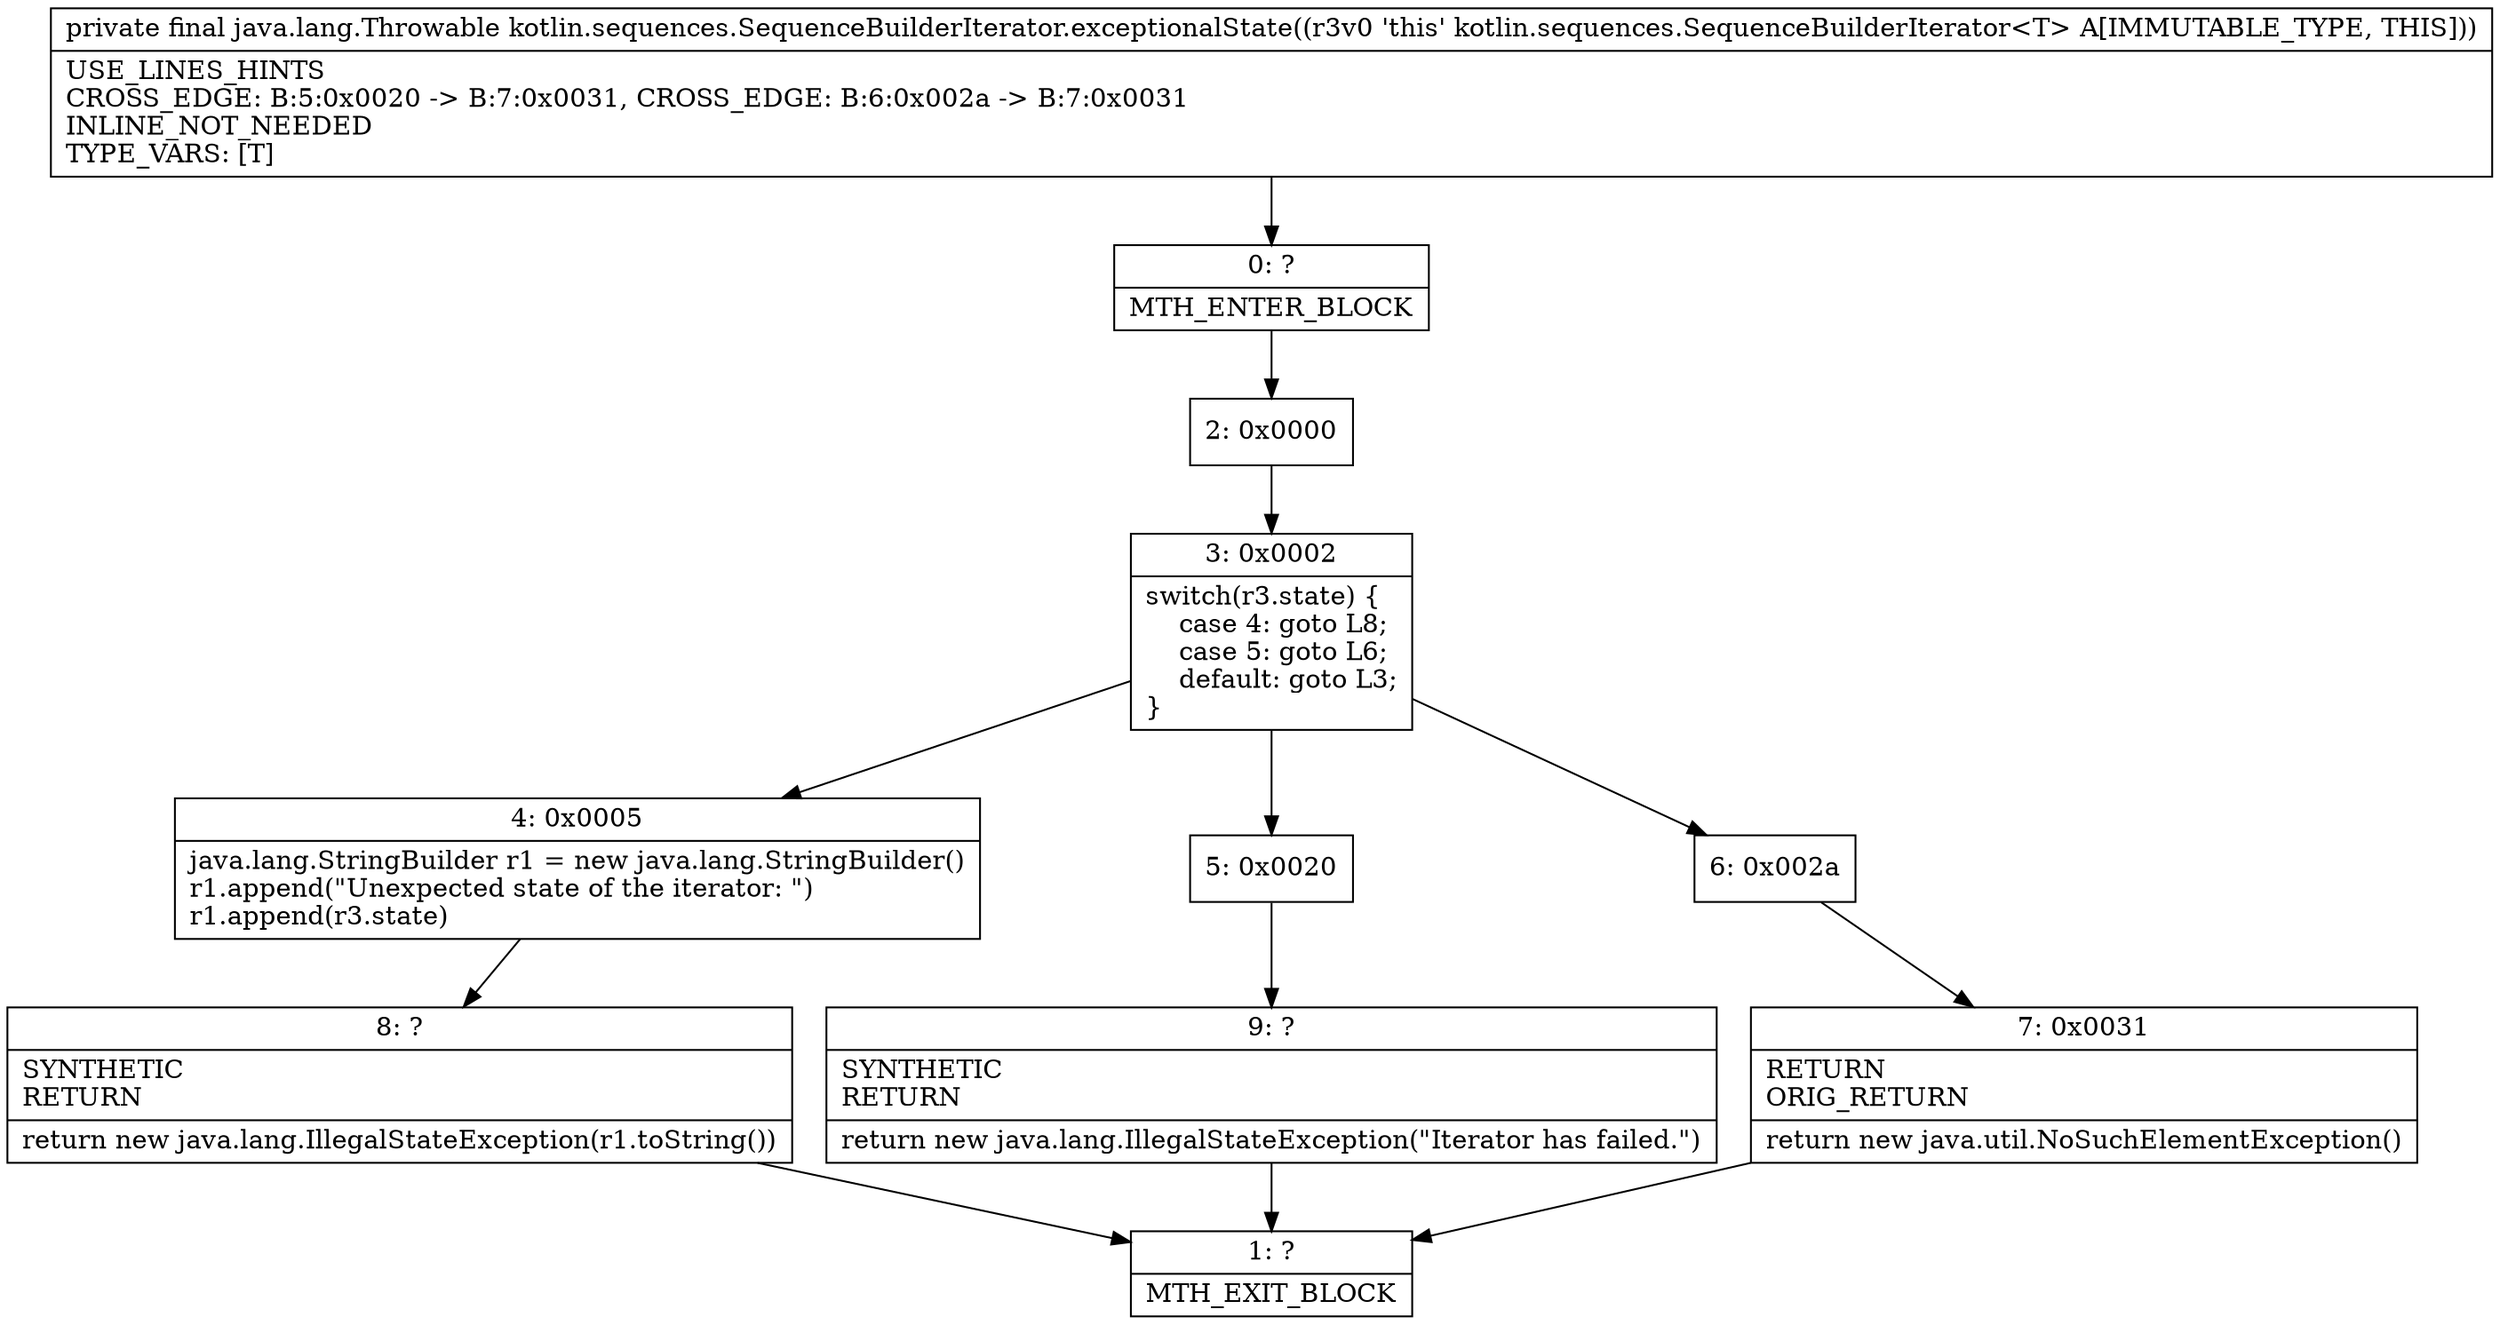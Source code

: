 digraph "CFG forkotlin.sequences.SequenceBuilderIterator.exceptionalState()Ljava\/lang\/Throwable;" {
Node_0 [shape=record,label="{0\:\ ?|MTH_ENTER_BLOCK\l}"];
Node_2 [shape=record,label="{2\:\ 0x0000}"];
Node_3 [shape=record,label="{3\:\ 0x0002|switch(r3.state) \{\l    case 4: goto L8;\l    case 5: goto L6;\l    default: goto L3;\l\}\l}"];
Node_4 [shape=record,label="{4\:\ 0x0005|java.lang.StringBuilder r1 = new java.lang.StringBuilder()\lr1.append(\"Unexpected state of the iterator: \")\lr1.append(r3.state)\l}"];
Node_8 [shape=record,label="{8\:\ ?|SYNTHETIC\lRETURN\l|return new java.lang.IllegalStateException(r1.toString())\l}"];
Node_1 [shape=record,label="{1\:\ ?|MTH_EXIT_BLOCK\l}"];
Node_5 [shape=record,label="{5\:\ 0x0020}"];
Node_9 [shape=record,label="{9\:\ ?|SYNTHETIC\lRETURN\l|return new java.lang.IllegalStateException(\"Iterator has failed.\")\l}"];
Node_6 [shape=record,label="{6\:\ 0x002a}"];
Node_7 [shape=record,label="{7\:\ 0x0031|RETURN\lORIG_RETURN\l|return new java.util.NoSuchElementException()\l}"];
MethodNode[shape=record,label="{private final java.lang.Throwable kotlin.sequences.SequenceBuilderIterator.exceptionalState((r3v0 'this' kotlin.sequences.SequenceBuilderIterator\<T\> A[IMMUTABLE_TYPE, THIS]))  | USE_LINES_HINTS\lCROSS_EDGE: B:5:0x0020 \-\> B:7:0x0031, CROSS_EDGE: B:6:0x002a \-\> B:7:0x0031\lINLINE_NOT_NEEDED\lTYPE_VARS: [T]\l}"];
MethodNode -> Node_0;Node_0 -> Node_2;
Node_2 -> Node_3;
Node_3 -> Node_4;
Node_3 -> Node_5;
Node_3 -> Node_6;
Node_4 -> Node_8;
Node_8 -> Node_1;
Node_5 -> Node_9;
Node_9 -> Node_1;
Node_6 -> Node_7;
Node_7 -> Node_1;
}

